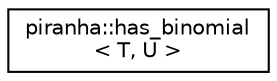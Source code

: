 digraph "Graphical Class Hierarchy"
{
  edge [fontname="Helvetica",fontsize="10",labelfontname="Helvetica",labelfontsize="10"];
  node [fontname="Helvetica",fontsize="10",shape=record];
  rankdir="LR";
  Node0 [label="piranha::has_binomial\l\< T, U \>",height=0.2,width=0.4,color="black", fillcolor="white", style="filled",URL="$classpiranha_1_1has__binomial.html",tooltip="Type trait to detect the presence of the piranha::math::binomial() function. "];
}
